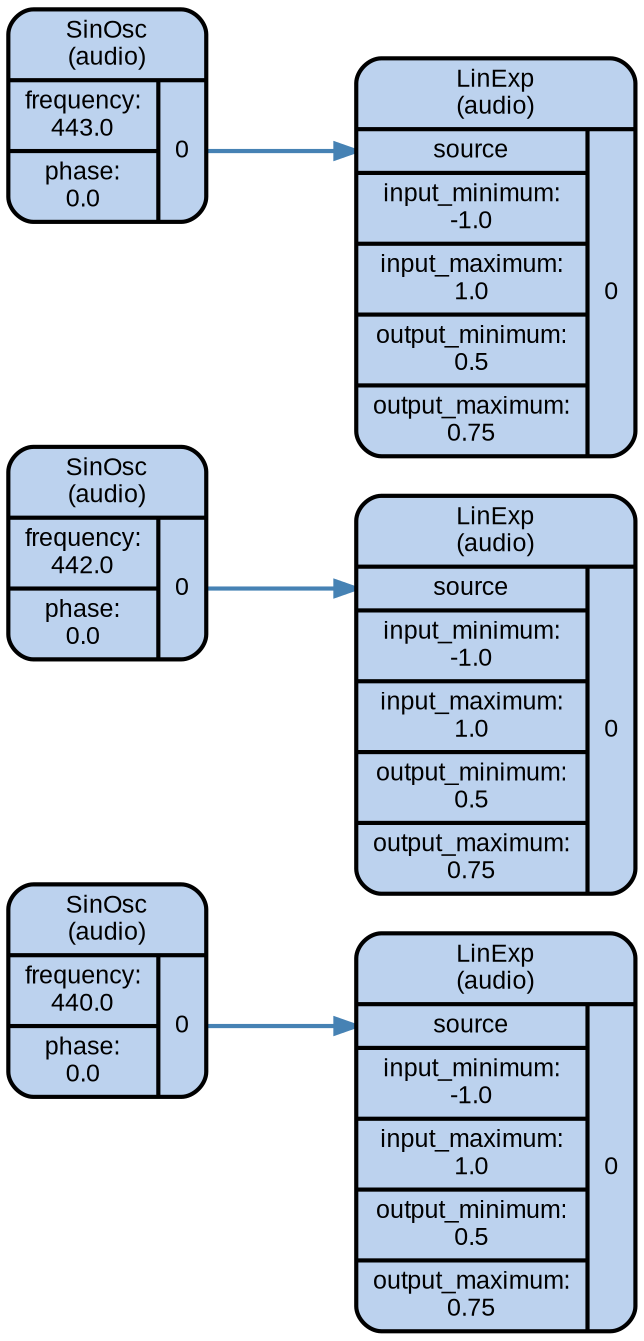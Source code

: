 digraph synthdef_88dca305143542bd40a82d8a6a337306 {
    graph [bgcolor=transparent,
        color=lightslategrey,
        dpi=72,
        fontname=Arial,
        outputorder=edgesfirst,
        overlap=prism,
        penwidth=2,
        rankdir=LR,
        ranksep=1,
        splines=spline,
        style="dotted, rounded"];
    node [fontname=Arial,
        fontsize=12,
        penwidth=2,
        shape=Mrecord,
        style="filled, rounded"];
    edge [penwidth=2];
    ugen_0 [fillcolor=lightsteelblue2,
        label="<f_0> SinOsc\n(audio) | { { <f_1_0_0> frequency:\n440.0 | <f_1_0_1> phase:\n0.0 } | { <f_1_1_0> 0 } }"];
    ugen_1 [fillcolor=lightsteelblue2,
        label="<f_0> LinExp\n(audio) | { { <f_1_0_0> source | <f_1_0_1> input_minimum:\n-1.0 | <f_1_0_2> input_maximum:\n1.0 | <f_1_0_3> output_minimum:\n0.5 | <f_1_0_4> output_maximum:\n0.75 } | { <f_1_1_0> 0 } }"];
    ugen_2 [fillcolor=lightsteelblue2,
        label="<f_0> SinOsc\n(audio) | { { <f_1_0_0> frequency:\n442.0 | <f_1_0_1> phase:\n0.0 } | { <f_1_1_0> 0 } }"];
    ugen_3 [fillcolor=lightsteelblue2,
        label="<f_0> LinExp\n(audio) | { { <f_1_0_0> source | <f_1_0_1> input_minimum:\n-1.0 | <f_1_0_2> input_maximum:\n1.0 | <f_1_0_3> output_minimum:\n0.5 | <f_1_0_4> output_maximum:\n0.75 } | { <f_1_1_0> 0 } }"];
    ugen_4 [fillcolor=lightsteelblue2,
        label="<f_0> SinOsc\n(audio) | { { <f_1_0_0> frequency:\n443.0 | <f_1_0_1> phase:\n0.0 } | { <f_1_1_0> 0 } }"];
    ugen_5 [fillcolor=lightsteelblue2,
        label="<f_0> LinExp\n(audio) | { { <f_1_0_0> source | <f_1_0_1> input_minimum:\n-1.0 | <f_1_0_2> input_maximum:\n1.0 | <f_1_0_3> output_minimum:\n0.5 | <f_1_0_4> output_maximum:\n0.75 } | { <f_1_1_0> 0 } }"];
    ugen_0:f_1_1_0:e -> ugen_1:f_1_0_0:w [color=steelblue];
    ugen_2:f_1_1_0:e -> ugen_3:f_1_0_0:w [color=steelblue];
    ugen_4:f_1_1_0:e -> ugen_5:f_1_0_0:w [color=steelblue];
}